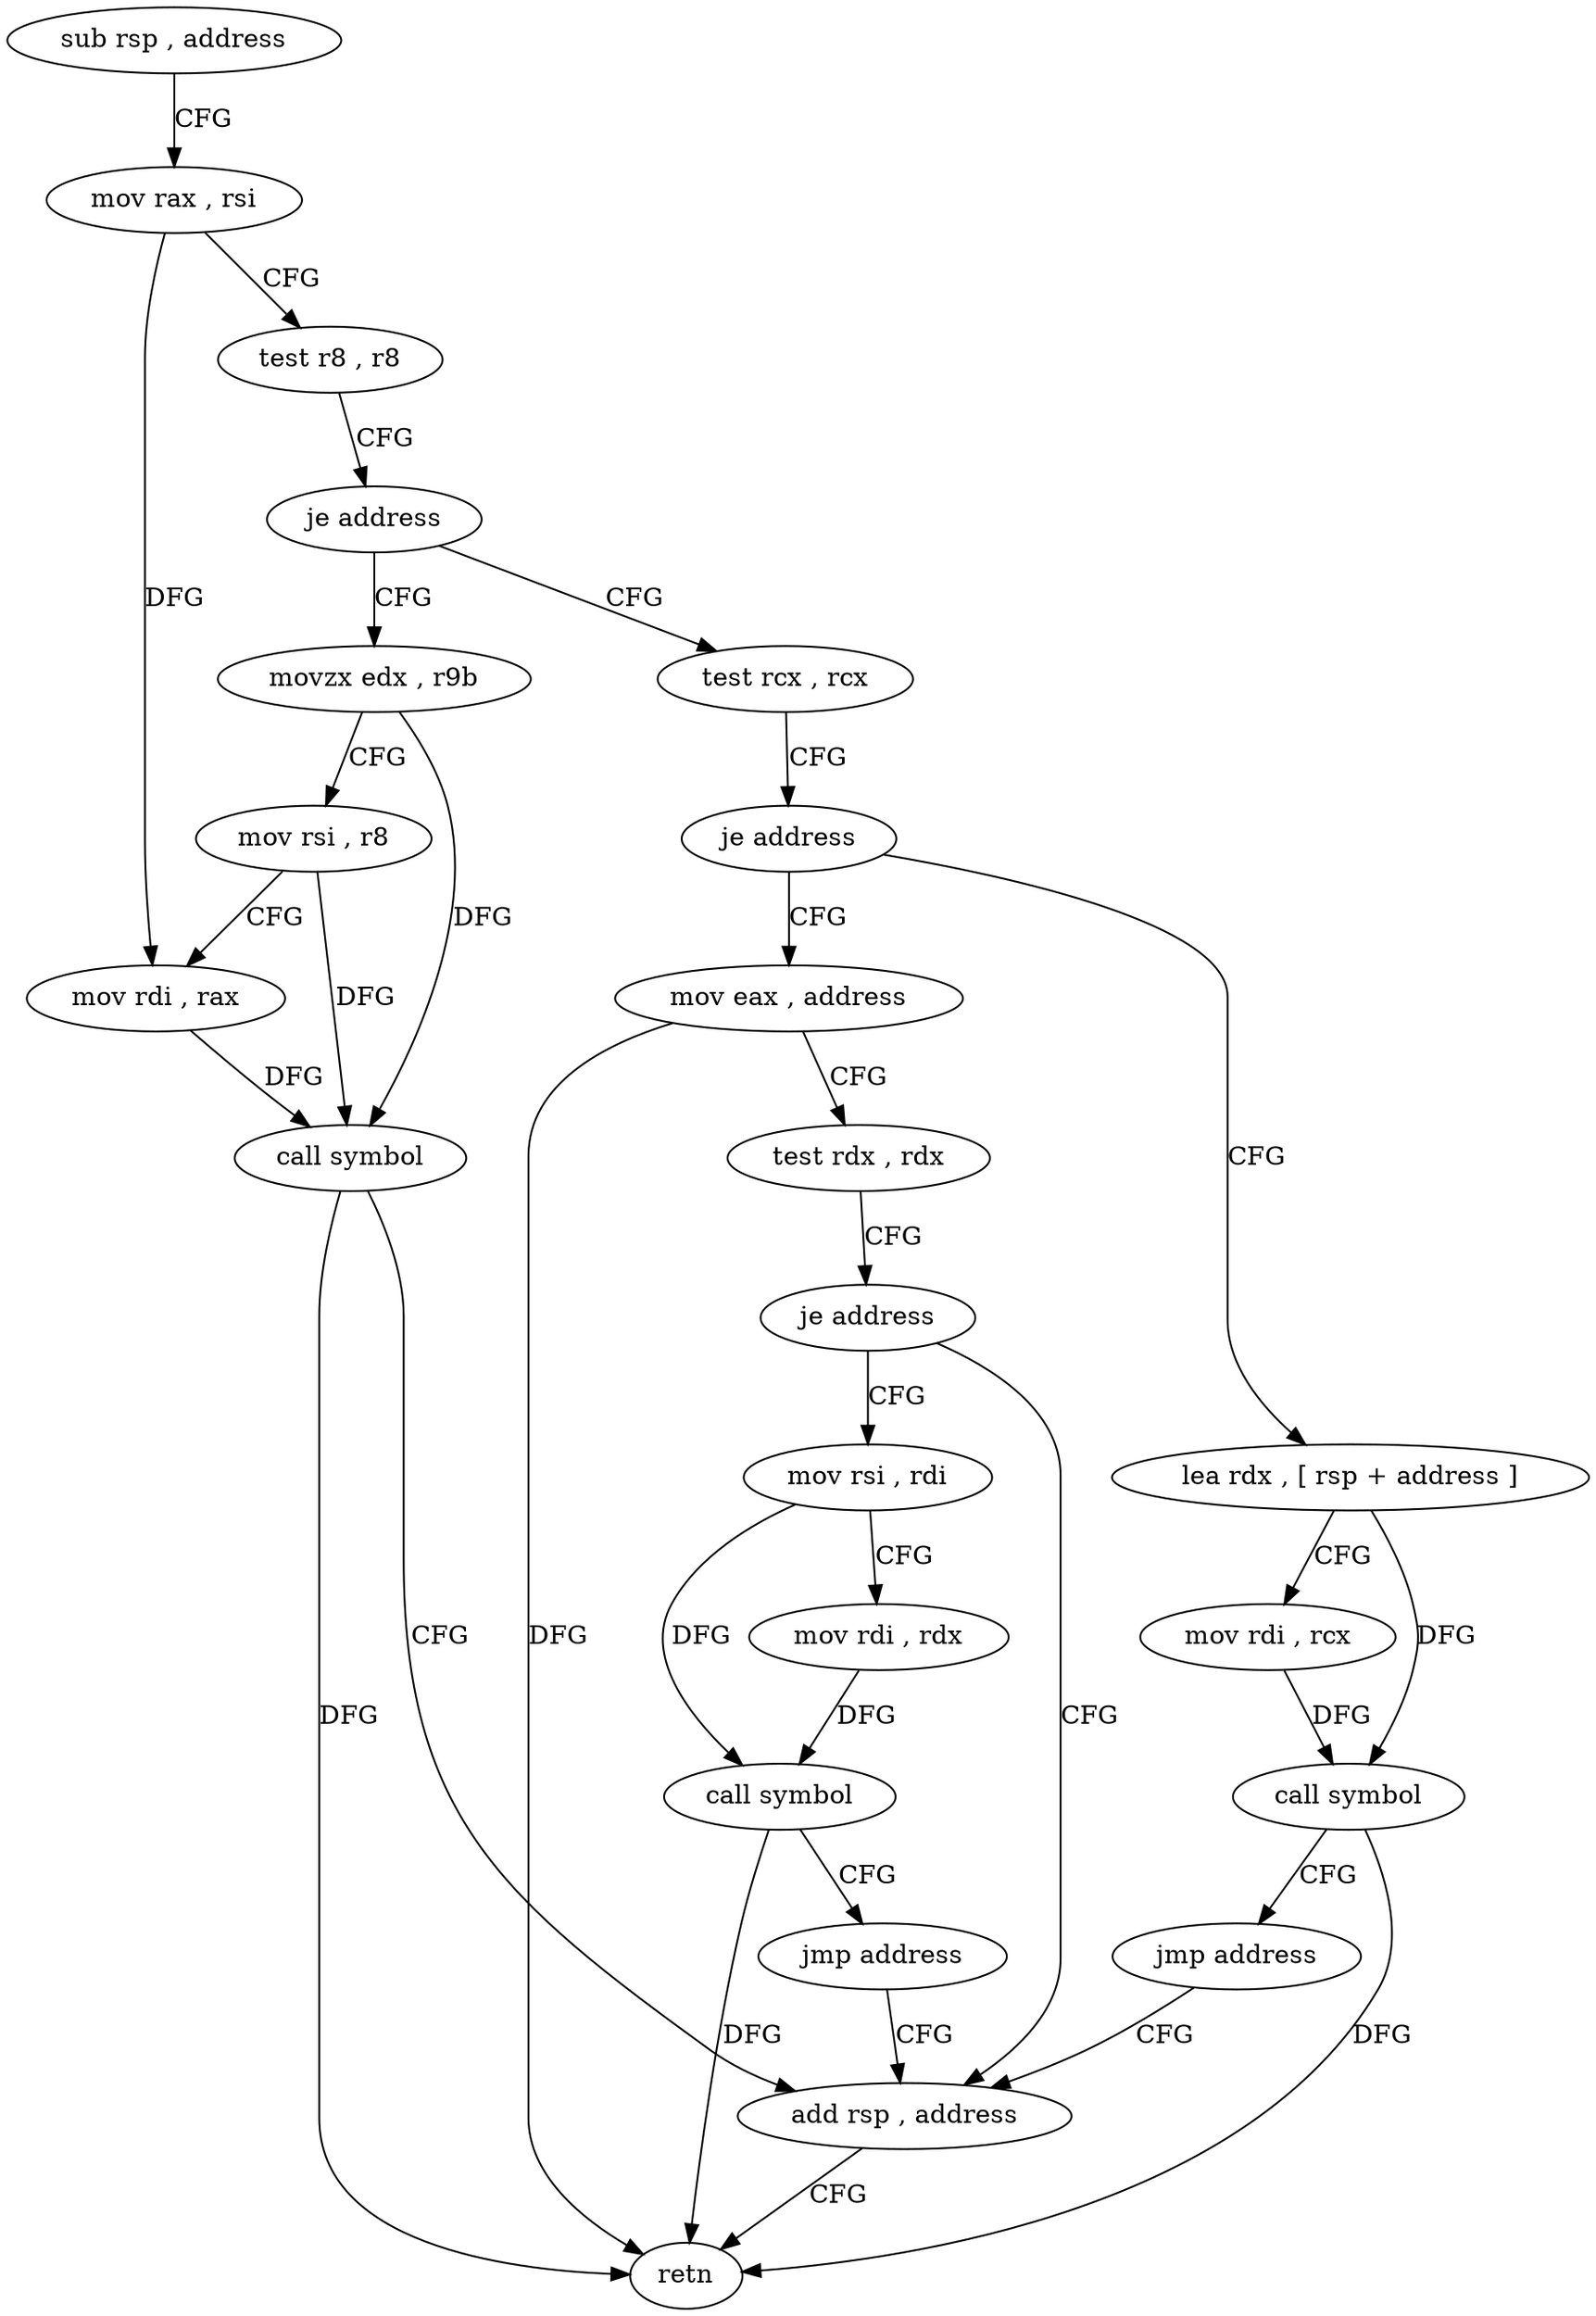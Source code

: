 digraph "func" {
"96349" [label = "sub rsp , address" ]
"96353" [label = "mov rax , rsi" ]
"96356" [label = "test r8 , r8" ]
"96359" [label = "je address" ]
"96381" [label = "test rcx , rcx" ]
"96361" [label = "movzx edx , r9b" ]
"96384" [label = "je address" ]
"96401" [label = "mov eax , address" ]
"96386" [label = "lea rdx , [ rsp + address ]" ]
"96365" [label = "mov rsi , r8" ]
"96368" [label = "mov rdi , rax" ]
"96371" [label = "call symbol" ]
"96376" [label = "add rsp , address" ]
"96406" [label = "test rdx , rdx" ]
"96409" [label = "je address" ]
"96411" [label = "mov rsi , rdi" ]
"96391" [label = "mov rdi , rcx" ]
"96394" [label = "call symbol" ]
"96399" [label = "jmp address" ]
"96380" [label = "retn" ]
"96414" [label = "mov rdi , rdx" ]
"96417" [label = "call symbol" ]
"96422" [label = "jmp address" ]
"96349" -> "96353" [ label = "CFG" ]
"96353" -> "96356" [ label = "CFG" ]
"96353" -> "96368" [ label = "DFG" ]
"96356" -> "96359" [ label = "CFG" ]
"96359" -> "96381" [ label = "CFG" ]
"96359" -> "96361" [ label = "CFG" ]
"96381" -> "96384" [ label = "CFG" ]
"96361" -> "96365" [ label = "CFG" ]
"96361" -> "96371" [ label = "DFG" ]
"96384" -> "96401" [ label = "CFG" ]
"96384" -> "96386" [ label = "CFG" ]
"96401" -> "96406" [ label = "CFG" ]
"96401" -> "96380" [ label = "DFG" ]
"96386" -> "96391" [ label = "CFG" ]
"96386" -> "96394" [ label = "DFG" ]
"96365" -> "96368" [ label = "CFG" ]
"96365" -> "96371" [ label = "DFG" ]
"96368" -> "96371" [ label = "DFG" ]
"96371" -> "96376" [ label = "CFG" ]
"96371" -> "96380" [ label = "DFG" ]
"96376" -> "96380" [ label = "CFG" ]
"96406" -> "96409" [ label = "CFG" ]
"96409" -> "96376" [ label = "CFG" ]
"96409" -> "96411" [ label = "CFG" ]
"96411" -> "96414" [ label = "CFG" ]
"96411" -> "96417" [ label = "DFG" ]
"96391" -> "96394" [ label = "DFG" ]
"96394" -> "96399" [ label = "CFG" ]
"96394" -> "96380" [ label = "DFG" ]
"96399" -> "96376" [ label = "CFG" ]
"96414" -> "96417" [ label = "DFG" ]
"96417" -> "96422" [ label = "CFG" ]
"96417" -> "96380" [ label = "DFG" ]
"96422" -> "96376" [ label = "CFG" ]
}
